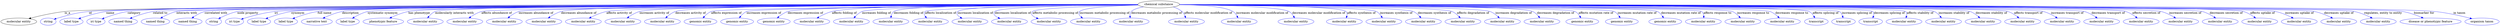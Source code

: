 digraph {
	graph [bb="0,0,9748.5,123"];
	node [label="\N"];
	"chemical substance"	 [height=0.5,
		label="chemical substance",
		pos="4555.9,105",
		width=2.2026];
	"molecular entity"	 [height=0.5,
		pos="68.894,18",
		width=1.9137];
	"chemical substance" -> "molecular entity"	 [label=is_a,
		lp="266.89,61.5",
		pos="e,110.21,32.58 4476.4,104.92 3907.7,104.25 472.9,98.986 255.89,69 208.92,62.51 157.01,47.713 119.82,35.72"];
	id	 [color=blue,
		height=0.5,
		label=string,
		pos="185.89,18",
		width=0.84854];
	"chemical substance" -> id	 [color=blue,
		label=id,
		lp="362.39,61.5",
		pos="e,209.73,29.55 4476.5,104.86 3915.8,103.78 568.85,96.209 356.89,69 297.34,61.355 282.6,55.729 225.89,36 223.65,35.219 221.36,34.36 \
219.06,33.455",
		style=solid];
	name	 [color=blue,
		height=0.5,
		label="label type",
		pos="279.89,18",
		width=1.2638];
	"chemical substance" -> name	 [color=blue,
		label=name,
		lp="445.39,61.5",
		pos="e,310.17,31.5 4476.6,104.66 3912.9,102.18 533.46,86.589 429.89,69 391.4,62.462 349.47,47.494 319.76,35.454",
		style=solid];
	category	 [color=blue,
		height=0.5,
		label="iri type",
		pos="379.89,18",
		width=1.011];
	"chemical substance" -> category	 [color=blue,
		label=category,
		lp="542.39,61.5",
		pos="e,406.02,30.764 4476.5,104.66 3919.7,102.19 620,86.87 518.89,69 482.33,62.536 442.76,47.126 415.23,34.926",
		style=solid];
	"related to"	 [color=blue,
		height=0.5,
		label="named thing",
		pos="489.89,18",
		width=1.5346];
	"chemical substance" -> "related to"	 [color=blue,
		label="related to",
		lp="647.89,61.5",
		pos="e,519.91,33.185 4476.3,104.67 3927.4,102.31 720.03,87.765 621.89,69 589.58,62.822 554.96,49.155 529.29,37.523",
		style=solid];
	"interacts with"	 [color=blue,
		height=0.5,
		label="named thing",
		pos="617.89,18",
		width=1.5346];
	"chemical substance" -> "interacts with"	 [color=blue,
		label="interacts with",
		lp="753.89,61.5",
		pos="e,641.84,34.402 4476.5,104.76 3935.7,103.09 811.44,92.392 716.89,69 693.35,63.174 669.1,50.808 650.5,39.712",
		style=solid];
	"correlated with"	 [color=blue,
		height=0.5,
		label="named thing",
		pos="745.89,18",
		width=1.5346];
	"chemical substance" -> "correlated with"	 [color=blue,
		label="correlated with",
		lp="868.89,61.5",
		pos="e,765.94,34.872 4476.2,104.82 3943.7,103.58 918.57,95.372 827.89,69 808.52,63.364 789.23,51.752 774.24,41.03",
		style=solid];
	"node property"	 [color=blue,
		height=0.5,
		label=string,
		pos="849.89,18",
		width=0.84854];
	"chemical substance" -> "node property"	 [color=blue,
		label="node property",
		lp="993.89,61.5",
		pos="e,870.79,31.476 4476.5,104.68 3955.6,102.54 1044.6,89.687 955.89,69 928.64,62.642 900.2,48.481 879.64,36.69",
		style=solid];
	iri	 [color=blue,
		height=0.5,
		label="iri type",
		pos="934.89,18",
		width=1.011];
	"chemical substance" -> iri	 [color=blue,
		label=iri,
		lp="1106.4,61.5",
		pos="e,962.88,29.664 4476.2,104.76 3974.9,103.15 1272.3,93.382 1099.9,69 1055,62.647 1005.5,45.981 972.55,33.416",
		style=solid];
	synonym	 [color=blue,
		height=0.5,
		label="label type",
		pos="1034.9,18",
		width=1.2638];
	"chemical substance" -> synonym	 [color=blue,
		label=synonym,
		lp="1195.4,61.5",
		pos="e,1063.3,32.079 4476.2,104.94 3980.8,104.47 1337.4,100.51 1169.9,69 1135.8,62.586 1099.1,48.186 1072.6,36.318",
		style=solid];
	"full name"	 [color=blue,
		height=0.5,
		label="label type",
		pos="1143.9,18",
		width=1.2638];
	"chemical substance" -> "full name"	 [color=blue,
		label="full name",
		lp="1303.4,61.5",
		pos="e,1172.1,32.196 4476.4,104.92 3990.7,104.35 1438.8,99.89 1276.9,69 1243.4,62.601 1207.3,48.273 1181.2,36.428",
		style=solid];
	description	 [color=blue,
		height=0.5,
		label="narrative text",
		pos="1264.9,18",
		width=1.6068];
	"chemical substance" -> description	 [color=blue,
		label=description,
		lp="1409.4,61.5",
		pos="e,1292.4,34.149 4476.3,104.54 3991.8,101.71 1456.8,86.105 1378.9,69 1351.7,63.023 1323,50.177 1301.2,38.874",
		style=solid];
	"systematic synonym"	 [color=blue,
		height=0.5,
		label="label type",
		pos="1385.9,18",
		width=1.2638];
	"chemical substance" -> "systematic synonym"	 [color=blue,
		label="systematic synonym",
		lp="1538.9,61.5",
		pos="e,1408.5,33.883 4476.6,104.58 4002.2,102.02 1557.6,87.91 1482.9,69 1459.4,63.063 1435.3,50.436 1417,39.233",
		style=solid];
	"has phenotype"	 [color=blue,
		height=0.5,
		label="phenotypic feature",
		pos="1525.9,18",
		width=2.1304];
	"chemical substance" -> "has phenotype"	 [color=blue,
		label="has phenotype",
		lp="1685.4,61.5",
		pos="e,1555.9,34.643 4476.3,104.89 4023.7,104.13 1788,98.871 1645.9,69 1617.7,63.067 1587.8,50.403 1564.9,39.179",
		style=solid];
	"molecularly interacts with"	 [color=blue,
		height=0.5,
		label="molecular entity",
		pos="1689.9,18",
		width=1.9137];
	"chemical substance" -> "molecularly interacts with"	 [color=blue,
		label="molecularly interacts with",
		lp="1825.4,61.5",
		pos="e,1705.6,35.552 4476.4,104.69 4026.6,102.82 1819.7,92.497 1753.9,69 1738.6,63.528 1724.1,52.741 1712.9,42.49",
		style=solid];
	"affects abundance of"	 [color=blue,
		height=0.5,
		label="molecular entity",
		pos="1845.9,18",
		width=1.9137];
	"chemical substance" -> "affects abundance of"	 [color=blue,
		label="affects abundance of",
		lp="1993.4,61.5",
		pos="e,1868.8,35.113 4476.4,104.44 4044.7,101.36 1999.7,85.871 1936.9,69 1915.6,63.282 1894,51.464 1877.1,40.643",
		style=solid];
	"increases abundance of"	 [color=blue,
		height=0.5,
		label="molecular entity",
		pos="2001.9,18",
		width=1.9137];
	"chemical substance" -> "increases abundance of"	 [color=blue,
		label="increases abundance of",
		lp="2149.4,61.5",
		pos="e,2023.2,35.349 4476.5,104.41 4060.1,101.27 2144.7,85.905 2085.9,69 2066.4,63.401 2047,52.029 2031.7,41.442",
		style=solid];
	"decreases abundance of"	 [color=blue,
		height=0.5,
		label="molecular entity",
		pos="2157.9,18",
		width=1.9137];
	"chemical substance" -> "decreases abundance of"	 [color=blue,
		label="decreases abundance of",
		lp="2316.4,61.5",
		pos="e,2181.7,35.103 4476.5,104.82 4083.6,103.81 2361.5,97.744 2251.9,69 2230,63.267 2207.7,51.448 2190.3,40.631",
		style=solid];
	"affects activity of"	 [color=blue,
		height=0.5,
		label="molecular entity",
		pos="2313.9,18",
		width=1.9137];
	"chemical substance" -> "affects activity of"	 [color=blue,
		label="affects activity of",
		lp="2473.9,61.5",
		pos="e,2341.8,34.601 4476.4,104.56 4101.9,102.4 2527.6,91.958 2425.9,69 2399.6,63.055 2372,50.562 2350.7,39.428",
		style=solid];
	"increases activity of"	 [color=blue,
		height=0.5,
		label="molecular entity",
		pos="2469.9,18",
		width=1.9137];
	"chemical substance" -> "increases activity of"	 [color=blue,
		label="increases activity of",
		lp="2614.4,61.5",
		pos="e,2492.5,35.08 4476.3,104.66 4116.4,102.99 2653.7,94.627 2559.9,69 2539,63.287 2517.8,51.631 2501.2,40.902",
		style=solid];
	"decreases activity of"	 [color=blue,
		height=0.5,
		label="molecular entity",
		pos="2625.9,18",
		width=1.9137];
	"chemical substance" -> "decreases activity of"	 [color=blue,
		label="decreases activity of",
		lp="2756.9,61.5",
		pos="e,2644.9,35.55 4476.5,104.72 4132.8,103.35 2786.5,96.267 2700.9,69 2683.4,63.421 2666.2,52.321 2652.8,41.898",
		style=solid];
	"affects expression of"	 [color=blue,
		height=0.5,
		label="genomic entity",
		pos="2776.9,18",
		width=1.7693];
	"chemical substance" -> "affects expression of"	 [color=blue,
		label="affects expression of",
		lp="2898.4,61.5",
		pos="e,2792.9,35.509 4476.5,104.73 4149.4,103.44 2919.6,96.765 2841.9,69 2826.4,63.471 2811.8,52.677 2800.3,42.438",
		style=solid];
	"increases expression of"	 [color=blue,
		height=0.5,
		label="genomic entity",
		pos="2921.9,18",
		width=1.7693];
	"chemical substance" -> "increases expression of"	 [color=blue,
		label="increases expression of",
		lp="3046.4,61.5",
		pos="e,2937,35.735 4476.6,104.64 4166.9,103.04 3053.3,95.466 2982.9,69 2968.3,63.527 2954.8,52.995 2944.2,42.916",
		style=solid];
	"decreases expression of"	 [color=blue,
		height=0.5,
		label="genomic entity",
		pos="3066.9,18",
		width=1.7693];
	"chemical substance" -> "decreases expression of"	 [color=blue,
		label="decreases expression of",
		lp="3207.4,61.5",
		pos="e,3085.9,35.261 4476.4,104.2 4187.6,101.14 3206.6,89.299 3142.9,69 3125.1,63.331 3107.6,52.109 3093.9,41.632",
		style=solid];
	"affects folding of"	 [color=blue,
		height=0.5,
		label="molecular entity",
		pos="3217.9,18",
		width=1.9137];
	"chemical substance" -> "affects folding of"	 [color=blue,
		label="affects folding of",
		lp="3356.9,61.5",
		pos="e,3241.1,35.003 4476.4,103.74 4210.6,99.386 3366.1,84.41 3309.9,69 3288.4,63.121 3266.6,51.296 3249.6,40.511",
		style=solid];
	"increases folding of"	 [color=blue,
		height=0.5,
		label="molecular entity",
		pos="3373.9,18",
		width=1.9137];
	"chemical substance" -> "increases folding of"	 [color=blue,
		label="increases folding of",
		lp="3484.9,61.5",
		pos="e,3387.8,35.667 4476.3,103.94 4227.7,100.45 3479.2,88.367 3430.9,69 3417.1,63.492 3404.6,53.099 3394.7,43.125",
		style=solid];
	"decreases folding of"	 [color=blue,
		height=0.5,
		label="molecular entity",
		pos="3529.9,18",
		width=1.9137];
	"chemical substance" -> "decreases folding of"	 [color=blue,
		label="decreases folding of",
		lp="3610.9,61.5",
		pos="e,3534.1,36.07 4476.4,104.33 4246.5,102.09 3594.5,93.592 3555.9,69 3547.5,63.624 3541.6,54.596 3537.7,45.618",
		style=solid];
	"affects localization of"	 [color=blue,
		height=0.5,
		label="molecular entity",
		pos="3685.9,18",
		width=1.9137];
	"chemical substance" -> "affects localization of"	 [color=blue,
		label="affects localization of",
		lp="3733.9,61.5",
		pos="e,3674.8,36.234 4476.4,104.7 4264.8,103.51 3702.4,97.66 3674.9,69 3668.9,62.801 3668.9,54.192 3671.2,45.81",
		style=solid];
	"increases localization of"	 [color=blue,
		height=0.5,
		label="molecular entity",
		pos="3841.9,18",
		width=1.9137];
	"chemical substance" -> "increases localization of"	 [color=blue,
		label="increases localization of",
		lp="3866.9,61.5",
		pos="e,3815.1,34.666 4476.6,104.13 4287.4,101.66 3823.9,93.159 3800.9,69 3792.6,60.351 3798.1,50.2 3807.4,41.24",
		style=solid];
	"decreases localization of"	 [color=blue,
		height=0.5,
		label="molecular entity",
		pos="3997.9,18",
		width=1.9137];
	"chemical substance" -> "decreases localization of"	 [color=blue,
		label="decreases localization of",
		lp="4007.9,61.5",
		pos="e,3961.9,33.552 4476.8,103.22 4314.8,99.192 3959,88.196 3940.9,69 3931,58.521 3939.7,47.764 3953.1,38.848",
		style=solid];
	"affects metabolic processing of"	 [color=blue,
		height=0.5,
		label="molecular entity",
		pos="4153.9,18",
		width=1.9137];
	"chemical substance" -> "affects metabolic processing of"	 [color=blue,
		label="affects metabolic processing of",
		lp="4168.4,61.5",
		pos="e,4110,32.174 4477.9,101.8 4347,96.058 4096.1,83.251 4082.9,69 4071.4,56.582 4083.4,45.303 4100.6,36.527",
		style=solid];
	"increases metabolic processing of"	 [color=blue,
		height=0.5,
		label="molecular entity",
		pos="4309.9,18",
		width=1.9137];
	"chemical substance" -> "increases metabolic processing of"	 [color=blue,
		label="increases metabolic processing of",
		lp="4352.9,61.5",
		pos="e,4278.3,34.217 4478.5,100.8 4396,95.503 4275.2,85.104 4260.9,69 4252.3,59.29 4259.1,48.91 4270.1,40.067",
		style=solid];
	"decreases metabolic processing of"	 [color=blue,
		height=0.5,
		label="molecular entity",
		pos="4465.9,18",
		width=1.9137];
	"chemical substance" -> "decreases metabolic processing of"	 [color=blue,
		label="decreases metabolic processing of",
		lp="4545.4,61.5",
		pos="e,4454,35.836 4500.7,92.082 4479.2,85.838 4458.2,77.794 4451.9,69 4446.9,62.012 4447.4,53.33 4450.1,45.123",
		style=solid];
	"affects molecular modification of"	 [color=blue,
		height=0.5,
		label="molecular entity",
		pos="4660.9,18",
		width=1.9137];
	"chemical substance" -> "affects molecular modification of"	 [color=blue,
		label="affects molecular modification of",
		lp="4741.9,61.5",
		pos="e,4656.6,36.454 4605.3,90.731 4617.4,85.425 4629.6,78.339 4638.9,69 4645.2,62.692 4649.8,54.291 4653.1,46.131",
		style=solid];
	"increases molecular modification of"	 [color=blue,
		height=0.5,
		label="molecular entity",
		pos="4867.9,18",
		width=1.9137];
	"chemical substance" -> "increases molecular modification of"	 [color=blue,
		label="increases molecular modification of",
		lp="4951.4,61.5",
		pos="e,4862,36.042 4634.6,102.62 4706.2,99.093 4805.4,90.399 4837.9,69 4846.5,63.291 4853,54.156 4857.7,45.183",
		style=solid];
	"decreases molecular modification of"	 [color=blue,
		height=0.5,
		label="molecular entity",
		pos="5087.9,18",
		width=1.9137];
	"chemical substance" -> "decreases molecular modification of"	 [color=blue,
		label="decreases molecular modification of",
		lp="5169.4,61.5",
		pos="e,5080.8,36.058 4634.9,103.08 4766.3,99.323 5018.7,89.521 5053.9,69 5063.3,63.496 5070.7,54.195 5076.1,45.031",
		style=solid];
	"affects synthesis of"	 [color=blue,
		height=0.5,
		label="molecular entity",
		pos="5253.9,18",
		width=1.9137];
	"chemical substance" -> "affects synthesis of"	 [color=blue,
		label="affects synthesis of",
		lp="5330.4,61.5",
		pos="e,5269,35.944 4635.2,103.91 4817.3,101.03 5251.2,91.804 5272.9,69 5279.3,62.292 5278,53.25 5274,44.641",
		style=solid];
	"increases synthesis of"	 [color=blue,
		height=0.5,
		label="molecular entity",
		pos="5409.9,18",
		width=1.9137];
	"chemical substance" -> "increases synthesis of"	 [color=blue,
		label="increases synthesis of",
		lp="5458.9,61.5",
		pos="e,5406.7,36.23 4635.1,103.8 4836.8,100.45 5356.1,89.849 5386.9,69 5394.8,63.619 5400.1,54.793 5403.5,45.985",
		style=solid];
	"decreases synthesis of"	 [color=blue,
		height=0.5,
		label="molecular entity",
		pos="5565.9,18",
		width=1.9137];
	"chemical substance" -> "decreases synthesis of"	 [color=blue,
		label="decreases synthesis of",
		lp="5601.4,61.5",
		pos="e,5555.7,36.061 4635.2,103.77 4859.1,100.06 5482.2,88.064 5521.9,69 5533.1,63.592 5542.7,53.829 5549.9,44.281",
		style=solid];
	"affects degradation of"	 [color=blue,
		height=0.5,
		label="molecular entity",
		pos="5721.9,18",
		width=1.9137];
	"chemical substance" -> "affects degradation of"	 [color=blue,
		label="affects degradation of",
		lp="5748.4,61.5",
		pos="e,5708.3,35.66 4635.3,103.93 4881.5,100.41 5618.3,88.306 5665.9,69 5679.5,63.483 5691.9,53.089 5701.5,43.116",
		style=solid];
	"increases degradation of"	 [color=blue,
		height=0.5,
		label="molecular entity",
		pos="5877.9,18",
		width=1.9137];
	"chemical substance" -> "increases degradation of"	 [color=blue,
		label="increases degradation of",
		lp="5904.4,61.5",
		pos="e,5861.3,35.722 4635.2,104.08 4902.4,100.8 5756.5,88.801 5811.9,69 5827.4,63.456 5842.2,52.77 5853.8,42.605",
		style=solid];
	"decreases degradation of"	 [color=blue,
		height=0.5,
		label="molecular entity",
		pos="6033.9,18",
		width=1.9137];
	"chemical substance" -> "decreases degradation of"	 [color=blue,
		label="decreases degradation of",
		lp="6066.4,61.5",
		pos="e,6019.4,35.712 4635.3,104.46 4925,102.32 5912.2,93.254 5974.9,69 5989,63.551 6002,53.165 6012.2,43.181",
		style=solid];
	"affects mutation rate of"	 [color=blue,
		height=0.5,
		label="genomic entity",
		pos="6184.9,18",
		width=1.7693];
	"chemical substance" -> "affects mutation rate of"	 [color=blue,
		label="affects mutation rate of",
		lp="6221.9,61.5",
		pos="e,6174,35.902 4635.1,104.03 4950.8,100.08 6103.3,84.619 6137.9,69 6149.8,63.615 6160.1,53.622 6167.9,43.899",
		style=solid];
	"increases mutation rate of"	 [color=blue,
		height=0.5,
		label="genomic entity",
		pos="6329.9,18",
		width=1.7693];
	"chemical substance" -> "increases mutation rate of"	 [color=blue,
		label="increases mutation rate of",
		lp="6378.9,61.5",
		pos="e,6321.2,35.841 4635.3,104.27 4970.2,101.09 6252.4,87.71 6289.9,69 6300.6,63.649 6309.3,53.933 6315.9,44.407",
		style=solid];
	"decreases mutation rate of"	 [color=blue,
		height=0.5,
		label="genomic entity",
		pos="6474.9,18",
		width=1.7693];
	"chemical substance" -> "decreases mutation rate of"	 [color=blue,
		label="decreases mutation rate of",
		lp="6538.9,61.5",
		pos="e,6472.5,36.016 4635.4,104.67 4990.4,103.08 6415.8,95.044 6453.9,69 6461.8,63.622 6466.7,54.715 6469.8,45.838",
		style=solid];
	"affects response to"	 [color=blue,
		height=0.5,
		label="molecular entity",
		pos="6625.9,18",
		width=1.9137];
	"chemical substance" -> "affects response to"	 [color=blue,
		label="affects response to",
		lp="6675.9,61.5",
		pos="e,6627.2,36.207 4635.2,104.28 5010.9,100.76 6595.4,85.005 6614.9,69 6621.6,63.48 6624.8,54.931 6626.2,46.4",
		style=solid];
	"increases response to"	 [color=blue,
		height=0.5,
		label="molecular entity",
		pos="6781.9,18",
		width=1.9137];
	"chemical substance" -> "increases response to"	 [color=blue,
		label="increases response to",
		lp="6810.4,61.5",
		pos="e,6769.7,35.964 4635.2,104.5 5020.6,101.96 6681.7,89.844 6730.9,69 6743.5,63.64 6754.7,53.511 6763.3,43.684",
		style=solid];
	"decreases response to"	 [color=blue,
		height=0.5,
		label="molecular entity",
		pos="6937.9,18",
		width=1.9137];
	"chemical substance" -> "decreases response to"	 [color=blue,
		label="decreases response to",
		lp="6957.9,61.5",
		pos="e,6921.6,35.545 4635.3,104.45 5035.8,101.6 6818,87.865 6871.9,69 6887.6,63.519 6902.4,52.73 6914.1,42.482",
		style=solid];
	"affects splicing of"	 [color=blue,
		height=0.5,
		label=transcript,
		pos="7068.9,18",
		width=1.2277];
	"chemical substance" -> "affects splicing of"	 [color=blue,
		label="affects splicing of",
		lp="7090.9,61.5",
		pos="e,7057.9,35.696 4635.2,104.69 5051.3,102.95 6965.1,93.612 7020.9,69 7033.1,63.636 7043.6,53.546 7051.7,43.748",
		style=solid];
	"increases splicing of"	 [color=blue,
		height=0.5,
		label=transcript,
		pos="7174.9,18",
		width=1.2277];
	"chemical substance" -> "increases splicing of"	 [color=blue,
		label="increases splicing of",
		lp="7215.9,61.5",
		pos="e,7169.1,35.995 4635.4,104.95 5064.6,104.53 7088.1,100.89 7143.9,69 7153.2,63.678 7160.1,54.323 7164.9,45.066",
		style=solid];
	"decreases splicing of"	 [color=blue,
		height=0.5,
		label=transcript,
		pos="7280.9,18",
		width=1.2277];
	"chemical substance" -> "decreases splicing of"	 [color=blue,
		label="decreases splicing of",
		lp="7340.9,61.5",
		pos="e,7284.6,36.213 4635.4,104.66 5081.2,102.69 7250.9,91.936 7275.9,69 7282.1,63.265 7284.4,54.736 7284.8,46.287",
		style=solid];
	"affects stability of"	 [color=blue,
		height=0.5,
		label="molecular entity",
		pos="7411.9,18",
		width=1.9137];
	"chemical substance" -> "affects stability of"	 [color=blue,
		label="affects stability of",
		lp="7461.4,61.5",
		pos="e,7413.6,36.183 4635.3,104.67 5092.9,102.71 7374.6,91.772 7401.9,69 7408.5,63.455 7411.6,54.899 7412.9,46.37",
		style=solid];
	"increases stability of"	 [color=blue,
		height=0.5,
		label="molecular entity",
		pos="7567.9,18",
		width=1.9137];
	"chemical substance" -> "increases stability of"	 [color=blue,
		label="increases stability of",
		lp="7592.9,61.5",
		pos="e,7555.3,35.746 4635.3,104.84 5099.8,103.79 7446.4,97.097 7514.9,69 7527.9,63.648 7539.6,53.418 7548.6,43.517",
		style=solid];
	"decreases stability of"	 [color=blue,
		height=0.5,
		label="molecular entity",
		pos="7723.9,18",
		width=1.9137];
	"chemical substance" -> "decreases stability of"	 [color=blue,
		label="decreases stability of",
		lp="7738.4,61.5",
		pos="e,7706.1,35.587 4635.5,104.73 5112.8,103.06 7579.1,93.239 7652.9,69 7669.6,63.524 7685.7,52.585 7698.3,42.238",
		style=solid];
	"affects transport of"	 [color=blue,
		height=0.5,
		label="molecular entity",
		pos="7879.9,18",
		width=1.9137];
	"chemical substance" -> "affects transport of"	 [color=blue,
		label="affects transport of",
		lp="7884.4,61.5",
		pos="e,7859.8,35.363 4635.2,104.72 5125.2,102.92 7721.7,92.281 7799.9,69 7818.6,63.422 7837.2,52.052 7851.7,41.46",
		style=solid];
	"increases transport of"	 [color=blue,
		height=0.5,
		label="molecular entity",
		pos="8035.9,18",
		width=1.9137];
	"chemical substance" -> "increases transport of"	 [color=blue,
		label="increases transport of",
		lp="8037.4,61.5",
		pos="e,8012,34.891 4635.3,104.67 5137.9,102.54 7857.2,90.063 7939.9,69 7962.3,63.286 7985.3,51.344 8003.1,40.452",
		style=solid];
	"decreases transport of"	 [color=blue,
		height=0.5,
		label="molecular entity",
		pos="8191.9,18",
		width=1.9137];
	"chemical substance" -> "decreases transport of"	 [color=blue,
		label="decreases transport of",
		lp="8197.4,61.5",
		pos="e,8168.7,35.141 4635.3,104.73 5151.6,102.92 8013.3,91.864 8099.9,69 8121.4,63.322 8143.3,51.506 8160.3,40.677",
		style=solid];
	"affects secretion of"	 [color=blue,
		height=0.5,
		label="molecular entity",
		pos="8347.9,18",
		width=1.9137];
	"chemical substance" -> "affects secretion of"	 [color=blue,
		label="affects secretion of",
		lp="8348.9,61.5",
		pos="e,8326.1,35.135 4635.5,104.79 5165.9,103.34 8170.5,94.023 8260.9,69 8281.3,63.366 8301.7,51.714 8317.7,40.968",
		style=solid];
	"increases secretion of"	 [color=blue,
		height=0.5,
		label="molecular entity",
		pos="8503.9,18",
		width=1.9137];
	"chemical substance" -> "increases secretion of"	 [color=blue,
		label="increases secretion of",
		lp="8503.9,61.5",
		pos="e,8479.1,34.904 4635.5,104.76 5177.7,103.1 8310.1,92.452 8404.9,69 8428.1,63.254 8452,51.146 8470.5,40.169",
		style=solid];
	"decreases secretion of"	 [color=blue,
		height=0.5,
		label="molecular entity",
		pos="8659.9,18",
		width=1.9137];
	"chemical substance" -> "decreases secretion of"	 [color=blue,
		label="decreases secretion of",
		lp="8664.9,61.5",
		pos="e,8636.4,35.151 4635.3,104.82 5190,103.52 8468.2,94.753 8566.9,69 8588.6,63.337 8610.7,51.522 8627.9,40.689",
		style=solid];
	"affects uptake of"	 [color=blue,
		height=0.5,
		label="molecular entity",
		pos="8815.9,18",
		width=1.9137];
	"chemical substance" -> "affects uptake of"	 [color=blue,
		label="affects uptake of",
		lp="8810.4,61.5",
		pos="e,8794.1,35.143 4635.3,104.88 5202.9,103.97 8626.4,97.294 8728.9,69 8749.3,63.377 8769.8,51.726 8785.7,40.977",
		style=solid];
	"increases uptake of"	 [color=blue,
		height=0.5,
		label="molecular entity",
		pos="8971.9,18",
		width=1.9137];
	"chemical substance" -> "increases uptake of"	 [color=blue,
		label="increases uptake of",
		lp="8957.4,61.5",
		pos="e,8944,34.674 4635.4,104.79 5213.6,103.23 8752.7,92.725 8859.9,69 8886.2,63.168 8913.9,50.676 8935.1,39.515",
		style=solid];
	"decreases uptake of"	 [color=blue,
		height=0.5,
		label="molecular entity",
		pos="9127.9,18",
		width=1.9137];
	"chemical substance" -> "decreases uptake of"	 [color=blue,
		label="decreases uptake of",
		lp="9113.4,61.5",
		pos="e,9099.5,34.678 4635.4,104.81 5225.4,103.34 8902.6,93.228 9013.9,69 9040.8,63.148 9069,50.57 9090.7,39.37",
		style=solid];
	"regulates, entity to entity"	 [color=blue,
		height=0.5,
		label="molecular entity",
		pos="9283.9,18",
		width=1.9137];
	"chemical substance" -> "regulates, entity to entity"	 [color=blue,
		label="regulates, entity to entity",
		lp="9284.9,61.5",
		pos="e,9255.8,34.679 4635.3,104.84 5236.9,103.54 9055.5,94.295 9170.9,69 9197.4,63.177 9225.3,50.684 9246.7,39.522",
		style=solid];
	"biomarker for"	 [color=blue,
		height=0.5,
		label="disease or phenotypic feature",
		pos="9484.9,18",
		width=3.1775];
	"chemical substance" -> "biomarker for"	 [color=blue,
		label="biomarker for",
		lp="9445.9,61.5",
		pos="e,9451.4,35.323 4635.5,104.81 5251.6,103.3 9236.1,92.64 9356.9,69 9386.4,63.218 9417.8,50.803 9442.2,39.671",
		style=solid];
	"in taxon"	 [color=blue,
		height=0.5,
		label="organism taxon",
		pos="9682.9,18",
		width=1.8234];
	"chemical substance" -> "in taxon"	 [color=blue,
		label="in taxon",
		lp="9586.4,61.5",
		pos="e,9641.3,32.109 4635.4,104.98 5251,104.78 9237.3,102.16 9487.9,69 9537.4,62.448 9592.3,47.346 9631.2,35.266",
		style=solid];
}
